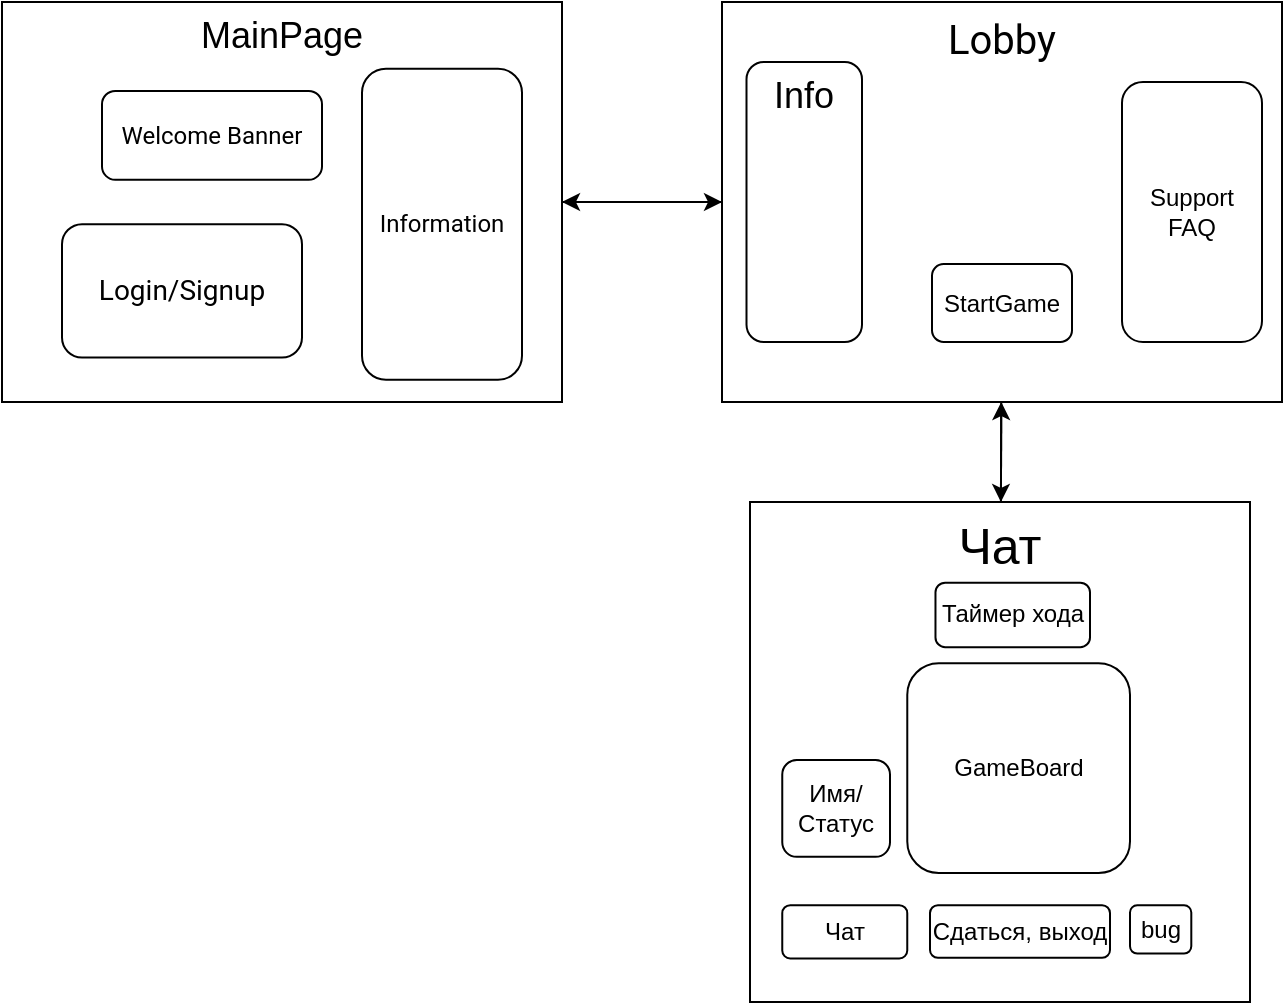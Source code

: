 <mxfile version="24.2.2" type="github">
  <diagram name="Страница — 1" id="iXLhNjQU6RTocYc2TxfD">
    <mxGraphModel dx="814" dy="759" grid="1" gridSize="10" guides="1" tooltips="1" connect="1" arrows="1" fold="1" page="1" pageScale="1" pageWidth="827" pageHeight="1169" math="0" shadow="0">
      <root>
        <mxCell id="0" />
        <mxCell id="1" parent="0" />
        <mxCell id="qr8oWwxXvFvyaeT3T7vS-1" value="MainPage" style="rounded=0;whiteSpace=wrap;html=1;verticalAlign=top;fontSize=18;container=1;" vertex="1" parent="1">
          <mxGeometry x="40" y="40" width="280" height="200" as="geometry">
            <mxRectangle x="40" y="40" width="120" height="40" as="alternateBounds" />
          </mxGeometry>
        </mxCell>
        <mxCell id="qr8oWwxXvFvyaeT3T7vS-4" value="&lt;span style=&quot;box-sizing: inherit; font-family: Roboto, -apple-system, &amp;quot;apple color emoji&amp;quot;, BlinkMacSystemFont, &amp;quot;Segoe UI&amp;quot;, Roboto, Oxygen-Sans, Ubuntu, Cantarell, &amp;quot;Helvetica Neue&amp;quot;, sans-serif; font-size: 14px; text-align: start; white-space-collapse: preserve; background-color: rgb(255, 255, 255);&quot;&gt;Login/Signup&lt;/span&gt;" style="rounded=1;whiteSpace=wrap;html=1;" vertex="1" parent="qr8oWwxXvFvyaeT3T7vS-1">
          <mxGeometry x="30" y="111.111" width="120" height="66.667" as="geometry" />
        </mxCell>
        <mxCell id="qr8oWwxXvFvyaeT3T7vS-2" value="&lt;span style=&quot;box-sizing: inherit; font-family: Roboto, -apple-system, &amp;quot;apple color emoji&amp;quot;, BlinkMacSystemFont, &amp;quot;Segoe UI&amp;quot;, Roboto, Oxygen-Sans, Ubuntu, Cantarell, &amp;quot;Helvetica Neue&amp;quot;, sans-serif; font-size: 12px; text-align: start; white-space-collapse: preserve; background-color: rgb(255, 255, 255);&quot;&gt;Welcome Banner&lt;/span&gt;" style="rounded=1;whiteSpace=wrap;html=1;fontSize=12;" vertex="1" parent="qr8oWwxXvFvyaeT3T7vS-1">
          <mxGeometry x="50" y="44.444" width="110" height="44.444" as="geometry" />
        </mxCell>
        <mxCell id="qr8oWwxXvFvyaeT3T7vS-3" value="&lt;span style=&quot;box-sizing: inherit; font-family: Roboto, -apple-system, &amp;quot;apple color emoji&amp;quot;, BlinkMacSystemFont, &amp;quot;Segoe UI&amp;quot;, Roboto, Oxygen-Sans, Ubuntu, Cantarell, &amp;quot;Helvetica Neue&amp;quot;, sans-serif; text-align: start; white-space-collapse: preserve; background-color: rgb(255, 255, 255);&quot;&gt;Information&lt;/span&gt;" style="rounded=1;whiteSpace=wrap;html=1;" vertex="1" parent="qr8oWwxXvFvyaeT3T7vS-1">
          <mxGeometry x="180" y="33.333" width="80" height="155.556" as="geometry" />
        </mxCell>
        <mxCell id="qr8oWwxXvFvyaeT3T7vS-5" value="&lt;span style=&quot;box-sizing: inherit; font-family: Roboto, -apple-system, &amp;quot;apple color emoji&amp;quot;, BlinkMacSystemFont, &amp;quot;Segoe UI&amp;quot;, Roboto, Oxygen-Sans, Ubuntu, Cantarell, &amp;quot;Helvetica Neue&amp;quot;, sans-serif; font-size: 20px; text-align: start; white-space-collapse: preserve; background-color: rgb(255, 255, 255);&quot;&gt;Lobby&lt;/span&gt;" style="rounded=0;whiteSpace=wrap;html=1;verticalAlign=top;container=1;fontSize=20;" vertex="1" parent="1">
          <mxGeometry x="400" y="40" width="280" height="200" as="geometry" />
        </mxCell>
        <mxCell id="qr8oWwxXvFvyaeT3T7vS-6" value="StartGame" style="rounded=1;whiteSpace=wrap;html=1;" vertex="1" parent="qr8oWwxXvFvyaeT3T7vS-5">
          <mxGeometry x="105" y="131" width="70" height="39" as="geometry" />
        </mxCell>
        <mxCell id="qr8oWwxXvFvyaeT3T7vS-7" value="Info" style="rounded=1;whiteSpace=wrap;html=1;verticalAlign=top;fontSize=18;" vertex="1" parent="qr8oWwxXvFvyaeT3T7vS-5">
          <mxGeometry x="12.25" y="30" width="57.75" height="140" as="geometry" />
        </mxCell>
        <mxCell id="qr8oWwxXvFvyaeT3T7vS-8" value="Support&lt;div&gt;FAQ&lt;/div&gt;" style="rounded=1;whiteSpace=wrap;html=1;" vertex="1" parent="qr8oWwxXvFvyaeT3T7vS-5">
          <mxGeometry x="200" y="40" width="70" height="130" as="geometry" />
        </mxCell>
        <mxCell id="qr8oWwxXvFvyaeT3T7vS-9" value="" style="endArrow=classic;html=1;rounded=0;" edge="1" parent="1" source="qr8oWwxXvFvyaeT3T7vS-1" target="qr8oWwxXvFvyaeT3T7vS-5">
          <mxGeometry width="50" height="50" relative="1" as="geometry">
            <mxPoint x="390" y="420" as="sourcePoint" />
            <mxPoint x="440" y="370" as="targetPoint" />
          </mxGeometry>
        </mxCell>
        <mxCell id="qr8oWwxXvFvyaeT3T7vS-10" value="Чат" style="rounded=0;whiteSpace=wrap;html=1;verticalAlign=top;fontSize=25;container=1;" vertex="1" parent="1">
          <mxGeometry x="414" y="290" width="250" height="250" as="geometry" />
        </mxCell>
        <mxCell id="qr8oWwxXvFvyaeT3T7vS-11" value="GameBoard" style="rounded=1;whiteSpace=wrap;html=1;" vertex="1" parent="qr8oWwxXvFvyaeT3T7vS-10">
          <mxGeometry x="78.64" y="80.65" width="111.36" height="104.84" as="geometry" />
        </mxCell>
        <mxCell id="qr8oWwxXvFvyaeT3T7vS-12" value="Сдаться, выход" style="rounded=1;whiteSpace=wrap;html=1;" vertex="1" parent="qr8oWwxXvFvyaeT3T7vS-10">
          <mxGeometry x="90" y="201.61" width="90" height="26.32" as="geometry" />
        </mxCell>
        <mxCell id="qr8oWwxXvFvyaeT3T7vS-13" value="Чат" style="rounded=1;whiteSpace=wrap;html=1;" vertex="1" parent="qr8oWwxXvFvyaeT3T7vS-10">
          <mxGeometry x="16.13" y="201.613" width="62.5" height="26.613" as="geometry" />
        </mxCell>
        <mxCell id="qr8oWwxXvFvyaeT3T7vS-14" value="Таймер хода" style="rounded=1;whiteSpace=wrap;html=1;" vertex="1" parent="qr8oWwxXvFvyaeT3T7vS-10">
          <mxGeometry x="92.74" y="40.32" width="77.26" height="32.26" as="geometry" />
        </mxCell>
        <mxCell id="qr8oWwxXvFvyaeT3T7vS-15" value="Имя/Статус" style="rounded=1;whiteSpace=wrap;html=1;" vertex="1" parent="qr8oWwxXvFvyaeT3T7vS-10">
          <mxGeometry x="16.13" y="129.03" width="53.87" height="48.39" as="geometry" />
        </mxCell>
        <mxCell id="qr8oWwxXvFvyaeT3T7vS-16" value="bug" style="rounded=1;whiteSpace=wrap;html=1;" vertex="1" parent="qr8oWwxXvFvyaeT3T7vS-10">
          <mxGeometry x="190" y="201.61" width="30.65" height="24.19" as="geometry" />
        </mxCell>
        <mxCell id="qr8oWwxXvFvyaeT3T7vS-17" value="" style="endArrow=classic;html=1;rounded=0;" edge="1" parent="1" source="qr8oWwxXvFvyaeT3T7vS-5" target="qr8oWwxXvFvyaeT3T7vS-10">
          <mxGeometry width="50" height="50" relative="1" as="geometry">
            <mxPoint x="300" y="420" as="sourcePoint" />
            <mxPoint x="350" y="370" as="targetPoint" />
          </mxGeometry>
        </mxCell>
        <mxCell id="qr8oWwxXvFvyaeT3T7vS-18" value="" style="endArrow=classic;html=1;rounded=0;" edge="1" parent="1" source="qr8oWwxXvFvyaeT3T7vS-10" target="qr8oWwxXvFvyaeT3T7vS-5">
          <mxGeometry width="50" height="50" relative="1" as="geometry">
            <mxPoint x="410" y="450" as="sourcePoint" />
            <mxPoint x="460" y="400" as="targetPoint" />
          </mxGeometry>
        </mxCell>
        <mxCell id="qr8oWwxXvFvyaeT3T7vS-19" value="" style="endArrow=classic;html=1;rounded=0;" edge="1" parent="1" source="qr8oWwxXvFvyaeT3T7vS-5" target="qr8oWwxXvFvyaeT3T7vS-1">
          <mxGeometry width="50" height="50" relative="1" as="geometry">
            <mxPoint x="400" y="210" as="sourcePoint" />
            <mxPoint x="450" y="160" as="targetPoint" />
          </mxGeometry>
        </mxCell>
      </root>
    </mxGraphModel>
  </diagram>
</mxfile>
